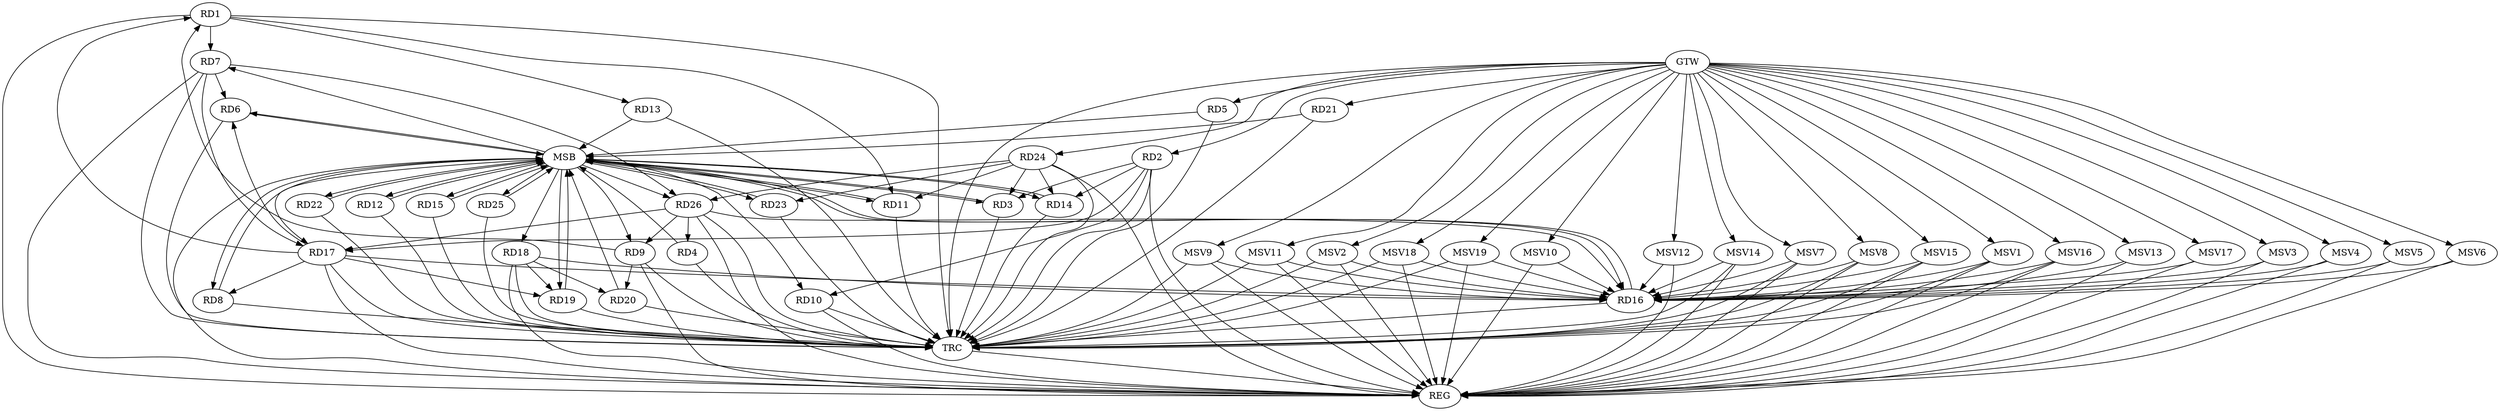 strict digraph G {
  RD1 [ label="RD1" ];
  RD2 [ label="RD2" ];
  RD3 [ label="RD3" ];
  RD4 [ label="RD4" ];
  RD5 [ label="RD5" ];
  RD6 [ label="RD6" ];
  RD7 [ label="RD7" ];
  RD8 [ label="RD8" ];
  RD9 [ label="RD9" ];
  RD10 [ label="RD10" ];
  RD11 [ label="RD11" ];
  RD12 [ label="RD12" ];
  RD13 [ label="RD13" ];
  RD14 [ label="RD14" ];
  RD15 [ label="RD15" ];
  RD16 [ label="RD16" ];
  RD17 [ label="RD17" ];
  RD18 [ label="RD18" ];
  RD19 [ label="RD19" ];
  RD20 [ label="RD20" ];
  RD21 [ label="RD21" ];
  RD22 [ label="RD22" ];
  RD23 [ label="RD23" ];
  RD24 [ label="RD24" ];
  RD25 [ label="RD25" ];
  RD26 [ label="RD26" ];
  GTW [ label="GTW" ];
  REG [ label="REG" ];
  MSB [ label="MSB" ];
  TRC [ label="TRC" ];
  MSV1 [ label="MSV1" ];
  MSV2 [ label="MSV2" ];
  MSV3 [ label="MSV3" ];
  MSV4 [ label="MSV4" ];
  MSV5 [ label="MSV5" ];
  MSV6 [ label="MSV6" ];
  MSV7 [ label="MSV7" ];
  MSV8 [ label="MSV8" ];
  MSV9 [ label="MSV9" ];
  MSV10 [ label="MSV10" ];
  MSV11 [ label="MSV11" ];
  MSV12 [ label="MSV12" ];
  MSV13 [ label="MSV13" ];
  MSV14 [ label="MSV14" ];
  MSV15 [ label="MSV15" ];
  MSV16 [ label="MSV16" ];
  MSV17 [ label="MSV17" ];
  MSV18 [ label="MSV18" ];
  MSV19 [ label="MSV19" ];
  RD1 -> RD7;
  RD9 -> RD1;
  RD1 -> RD11;
  RD1 -> RD13;
  RD17 -> RD1;
  RD2 -> RD3;
  RD2 -> RD10;
  RD2 -> RD14;
  RD2 -> RD17;
  RD24 -> RD3;
  RD26 -> RD4;
  RD7 -> RD6;
  RD17 -> RD6;
  RD7 -> RD17;
  RD7 -> RD26;
  RD17 -> RD8;
  RD9 -> RD20;
  RD26 -> RD9;
  RD24 -> RD11;
  RD24 -> RD14;
  RD17 -> RD16;
  RD18 -> RD16;
  RD26 -> RD16;
  RD17 -> RD19;
  RD26 -> RD17;
  RD18 -> RD19;
  RD18 -> RD20;
  RD24 -> RD23;
  RD24 -> RD26;
  GTW -> RD2;
  GTW -> RD5;
  GTW -> RD21;
  GTW -> RD24;
  RD1 -> REG;
  RD2 -> REG;
  RD7 -> REG;
  RD9 -> REG;
  RD10 -> REG;
  RD17 -> REG;
  RD18 -> REG;
  RD24 -> REG;
  RD26 -> REG;
  RD3 -> MSB;
  MSB -> RD6;
  MSB -> RD9;
  MSB -> RD19;
  MSB -> REG;
  RD4 -> MSB;
  MSB -> RD15;
  RD5 -> MSB;
  MSB -> RD22;
  MSB -> RD25;
  RD6 -> MSB;
  RD8 -> MSB;
  MSB -> RD23;
  RD11 -> MSB;
  RD12 -> MSB;
  MSB -> RD16;
  MSB -> RD26;
  RD13 -> MSB;
  MSB -> RD7;
  RD14 -> MSB;
  RD15 -> MSB;
  MSB -> RD3;
  MSB -> RD8;
  MSB -> RD10;
  RD16 -> MSB;
  MSB -> RD11;
  MSB -> RD12;
  RD19 -> MSB;
  MSB -> RD18;
  RD20 -> MSB;
  MSB -> RD14;
  RD21 -> MSB;
  RD22 -> MSB;
  MSB -> RD17;
  RD23 -> MSB;
  RD25 -> MSB;
  RD1 -> TRC;
  RD2 -> TRC;
  RD3 -> TRC;
  RD4 -> TRC;
  RD5 -> TRC;
  RD6 -> TRC;
  RD7 -> TRC;
  RD8 -> TRC;
  RD9 -> TRC;
  RD10 -> TRC;
  RD11 -> TRC;
  RD12 -> TRC;
  RD13 -> TRC;
  RD14 -> TRC;
  RD15 -> TRC;
  RD16 -> TRC;
  RD17 -> TRC;
  RD18 -> TRC;
  RD19 -> TRC;
  RD20 -> TRC;
  RD21 -> TRC;
  RD22 -> TRC;
  RD23 -> TRC;
  RD24 -> TRC;
  RD25 -> TRC;
  RD26 -> TRC;
  GTW -> TRC;
  TRC -> REG;
  MSV1 -> RD16;
  GTW -> MSV1;
  MSV1 -> REG;
  MSV1 -> TRC;
  MSV2 -> RD16;
  MSV3 -> RD16;
  GTW -> MSV2;
  MSV2 -> REG;
  MSV2 -> TRC;
  GTW -> MSV3;
  MSV3 -> REG;
  MSV4 -> RD16;
  MSV5 -> RD16;
  MSV6 -> RD16;
  MSV7 -> RD16;
  GTW -> MSV4;
  MSV4 -> REG;
  GTW -> MSV5;
  MSV5 -> REG;
  GTW -> MSV6;
  MSV6 -> REG;
  GTW -> MSV7;
  MSV7 -> REG;
  MSV7 -> TRC;
  MSV8 -> RD16;
  GTW -> MSV8;
  MSV8 -> REG;
  MSV8 -> TRC;
  MSV9 -> RD16;
  GTW -> MSV9;
  MSV9 -> REG;
  MSV9 -> TRC;
  MSV10 -> RD16;
  MSV11 -> RD16;
  MSV12 -> RD16;
  GTW -> MSV10;
  MSV10 -> REG;
  GTW -> MSV11;
  MSV11 -> REG;
  MSV11 -> TRC;
  GTW -> MSV12;
  MSV12 -> REG;
  MSV13 -> RD16;
  GTW -> MSV13;
  MSV13 -> REG;
  MSV14 -> RD16;
  MSV15 -> RD16;
  GTW -> MSV14;
  MSV14 -> REG;
  MSV14 -> TRC;
  GTW -> MSV15;
  MSV15 -> REG;
  MSV15 -> TRC;
  MSV16 -> RD16;
  GTW -> MSV16;
  MSV16 -> REG;
  MSV16 -> TRC;
  MSV17 -> RD16;
  GTW -> MSV17;
  MSV17 -> REG;
  MSV18 -> RD16;
  MSV19 -> RD16;
  GTW -> MSV18;
  MSV18 -> REG;
  MSV18 -> TRC;
  GTW -> MSV19;
  MSV19 -> REG;
  MSV19 -> TRC;
}
